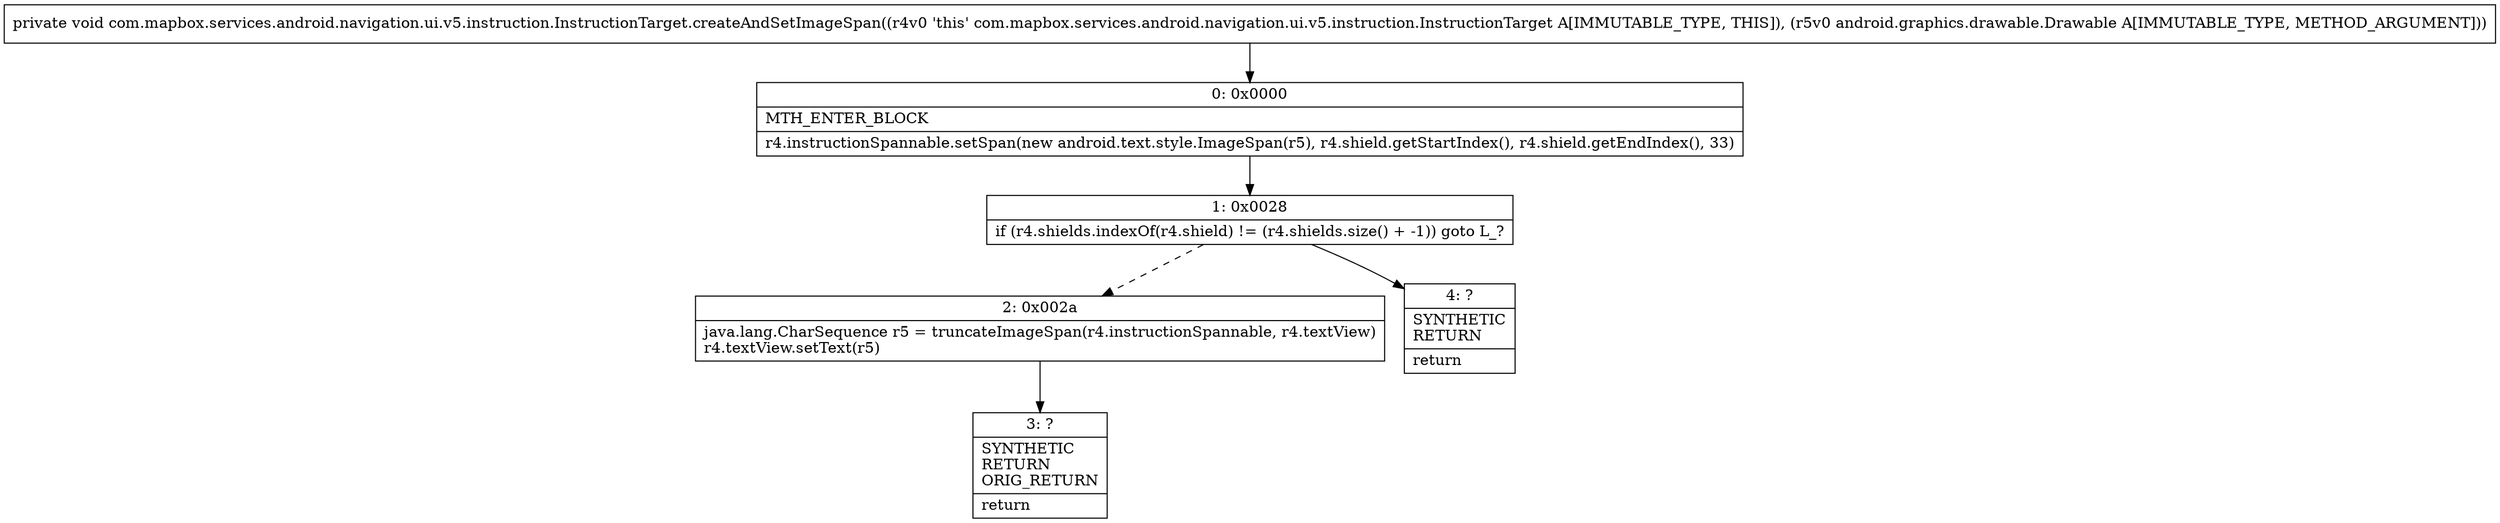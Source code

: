 digraph "CFG forcom.mapbox.services.android.navigation.ui.v5.instruction.InstructionTarget.createAndSetImageSpan(Landroid\/graphics\/drawable\/Drawable;)V" {
Node_0 [shape=record,label="{0\:\ 0x0000|MTH_ENTER_BLOCK\l|r4.instructionSpannable.setSpan(new android.text.style.ImageSpan(r5), r4.shield.getStartIndex(), r4.shield.getEndIndex(), 33)\l}"];
Node_1 [shape=record,label="{1\:\ 0x0028|if (r4.shields.indexOf(r4.shield) != (r4.shields.size() + \-1)) goto L_?\l}"];
Node_2 [shape=record,label="{2\:\ 0x002a|java.lang.CharSequence r5 = truncateImageSpan(r4.instructionSpannable, r4.textView)\lr4.textView.setText(r5)\l}"];
Node_3 [shape=record,label="{3\:\ ?|SYNTHETIC\lRETURN\lORIG_RETURN\l|return\l}"];
Node_4 [shape=record,label="{4\:\ ?|SYNTHETIC\lRETURN\l|return\l}"];
MethodNode[shape=record,label="{private void com.mapbox.services.android.navigation.ui.v5.instruction.InstructionTarget.createAndSetImageSpan((r4v0 'this' com.mapbox.services.android.navigation.ui.v5.instruction.InstructionTarget A[IMMUTABLE_TYPE, THIS]), (r5v0 android.graphics.drawable.Drawable A[IMMUTABLE_TYPE, METHOD_ARGUMENT])) }"];
MethodNode -> Node_0;
Node_0 -> Node_1;
Node_1 -> Node_2[style=dashed];
Node_1 -> Node_4;
Node_2 -> Node_3;
}

